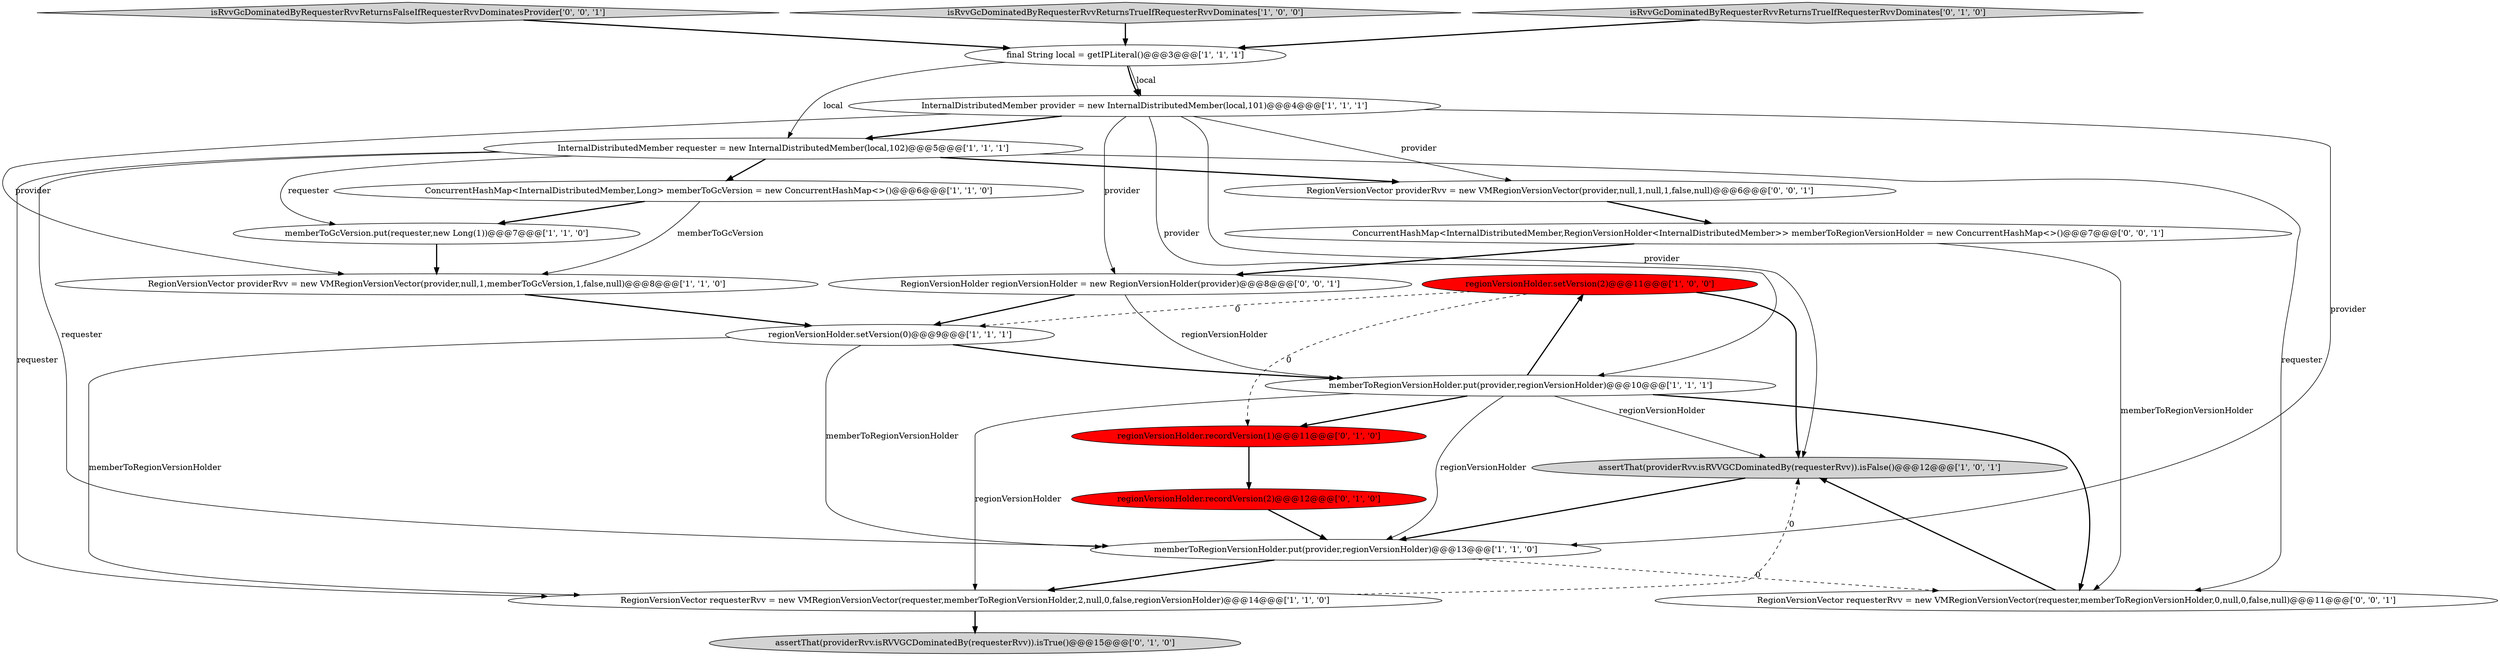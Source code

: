 digraph {
8 [style = filled, label = "regionVersionHolder.setVersion(2)@@@11@@@['1', '0', '0']", fillcolor = red, shape = ellipse image = "AAA1AAABBB1BBB"];
13 [style = filled, label = "assertThat(providerRvv.isRVVGCDominatedBy(requesterRvv)).isTrue()@@@15@@@['0', '1', '0']", fillcolor = lightgray, shape = ellipse image = "AAA0AAABBB2BBB"];
6 [style = filled, label = "assertThat(providerRvv.isRVVGCDominatedBy(requesterRvv)).isFalse()@@@12@@@['1', '0', '1']", fillcolor = lightgray, shape = ellipse image = "AAA0AAABBB1BBB"];
2 [style = filled, label = "memberToRegionVersionHolder.put(provider,regionVersionHolder)@@@10@@@['1', '1', '1']", fillcolor = white, shape = ellipse image = "AAA0AAABBB1BBB"];
19 [style = filled, label = "isRvvGcDominatedByRequesterRvvReturnsFalseIfRequesterRvvDominatesProvider['0', '0', '1']", fillcolor = lightgray, shape = diamond image = "AAA0AAABBB3BBB"];
4 [style = filled, label = "regionVersionHolder.setVersion(0)@@@9@@@['1', '1', '1']", fillcolor = white, shape = ellipse image = "AAA0AAABBB1BBB"];
1 [style = filled, label = "memberToRegionVersionHolder.put(provider,regionVersionHolder)@@@13@@@['1', '1', '0']", fillcolor = white, shape = ellipse image = "AAA0AAABBB1BBB"];
9 [style = filled, label = "memberToGcVersion.put(requester,new Long(1))@@@7@@@['1', '1', '0']", fillcolor = white, shape = ellipse image = "AAA0AAABBB1BBB"];
21 [style = filled, label = "ConcurrentHashMap<InternalDistributedMember,RegionVersionHolder<InternalDistributedMember>> memberToRegionVersionHolder = new ConcurrentHashMap<>()@@@7@@@['0', '0', '1']", fillcolor = white, shape = ellipse image = "AAA0AAABBB3BBB"];
17 [style = filled, label = "RegionVersionVector requesterRvv = new VMRegionVersionVector(requester,memberToRegionVersionHolder,0,null,0,false,null)@@@11@@@['0', '0', '1']", fillcolor = white, shape = ellipse image = "AAA0AAABBB3BBB"];
11 [style = filled, label = "final String local = getIPLiteral()@@@3@@@['1', '1', '1']", fillcolor = white, shape = ellipse image = "AAA0AAABBB1BBB"];
20 [style = filled, label = "RegionVersionVector providerRvv = new VMRegionVersionVector(provider,null,1,null,1,false,null)@@@6@@@['0', '0', '1']", fillcolor = white, shape = ellipse image = "AAA0AAABBB3BBB"];
3 [style = filled, label = "isRvvGcDominatedByRequesterRvvReturnsTrueIfRequesterRvvDominates['1', '0', '0']", fillcolor = lightgray, shape = diamond image = "AAA0AAABBB1BBB"];
12 [style = filled, label = "RegionVersionVector requesterRvv = new VMRegionVersionVector(requester,memberToRegionVersionHolder,2,null,0,false,regionVersionHolder)@@@14@@@['1', '1', '0']", fillcolor = white, shape = ellipse image = "AAA0AAABBB1BBB"];
0 [style = filled, label = "InternalDistributedMember provider = new InternalDistributedMember(local,101)@@@4@@@['1', '1', '1']", fillcolor = white, shape = ellipse image = "AAA0AAABBB1BBB"];
10 [style = filled, label = "RegionVersionVector providerRvv = new VMRegionVersionVector(provider,null,1,memberToGcVersion,1,false,null)@@@8@@@['1', '1', '0']", fillcolor = white, shape = ellipse image = "AAA0AAABBB1BBB"];
15 [style = filled, label = "regionVersionHolder.recordVersion(1)@@@11@@@['0', '1', '0']", fillcolor = red, shape = ellipse image = "AAA1AAABBB2BBB"];
16 [style = filled, label = "isRvvGcDominatedByRequesterRvvReturnsTrueIfRequesterRvvDominates['0', '1', '0']", fillcolor = lightgray, shape = diamond image = "AAA0AAABBB2BBB"];
7 [style = filled, label = "ConcurrentHashMap<InternalDistributedMember,Long> memberToGcVersion = new ConcurrentHashMap<>()@@@6@@@['1', '1', '0']", fillcolor = white, shape = ellipse image = "AAA0AAABBB1BBB"];
14 [style = filled, label = "regionVersionHolder.recordVersion(2)@@@12@@@['0', '1', '0']", fillcolor = red, shape = ellipse image = "AAA1AAABBB2BBB"];
18 [style = filled, label = "RegionVersionHolder regionVersionHolder = new RegionVersionHolder(provider)@@@8@@@['0', '0', '1']", fillcolor = white, shape = ellipse image = "AAA0AAABBB3BBB"];
5 [style = filled, label = "InternalDistributedMember requester = new InternalDistributedMember(local,102)@@@5@@@['1', '1', '1']", fillcolor = white, shape = ellipse image = "AAA0AAABBB1BBB"];
2->17 [style = bold, label=""];
4->12 [style = solid, label="memberToRegionVersionHolder"];
0->1 [style = solid, label="provider"];
16->11 [style = bold, label=""];
15->14 [style = bold, label=""];
5->20 [style = bold, label=""];
17->6 [style = bold, label=""];
5->17 [style = solid, label="requester"];
0->6 [style = solid, label="provider"];
7->10 [style = solid, label="memberToGcVersion"];
8->15 [style = dashed, label="0"];
2->12 [style = solid, label="regionVersionHolder"];
0->20 [style = solid, label="provider"];
3->11 [style = bold, label=""];
5->12 [style = solid, label="requester"];
19->11 [style = bold, label=""];
8->6 [style = bold, label=""];
4->2 [style = bold, label=""];
9->10 [style = bold, label=""];
0->10 [style = solid, label="provider"];
11->0 [style = solid, label="local"];
14->1 [style = bold, label=""];
21->18 [style = bold, label=""];
20->21 [style = bold, label=""];
7->9 [style = bold, label=""];
6->1 [style = bold, label=""];
12->13 [style = bold, label=""];
12->6 [style = dashed, label="0"];
11->0 [style = bold, label=""];
1->17 [style = dashed, label="0"];
2->1 [style = solid, label="regionVersionHolder"];
5->1 [style = solid, label="requester"];
18->2 [style = solid, label="regionVersionHolder"];
18->4 [style = bold, label=""];
0->18 [style = solid, label="provider"];
4->1 [style = solid, label="memberToRegionVersionHolder"];
21->17 [style = solid, label="memberToRegionVersionHolder"];
0->2 [style = solid, label="provider"];
2->15 [style = bold, label=""];
1->12 [style = bold, label=""];
10->4 [style = bold, label=""];
5->7 [style = bold, label=""];
8->4 [style = dashed, label="0"];
5->9 [style = solid, label="requester"];
2->6 [style = solid, label="regionVersionHolder"];
2->8 [style = bold, label=""];
0->5 [style = bold, label=""];
11->5 [style = solid, label="local"];
}
